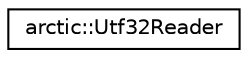 digraph "Graphical Class Hierarchy"
{
 // LATEX_PDF_SIZE
  edge [fontname="Helvetica",fontsize="10",labelfontname="Helvetica",labelfontsize="10"];
  node [fontname="Helvetica",fontsize="10",shape=record];
  rankdir="LR";
  Node0 [label="arctic::Utf32Reader",height=0.2,width=0.4,color="black", fillcolor="white", style="filled",URL="$structarctic_1_1_utf32_reader.html",tooltip=" "];
}
